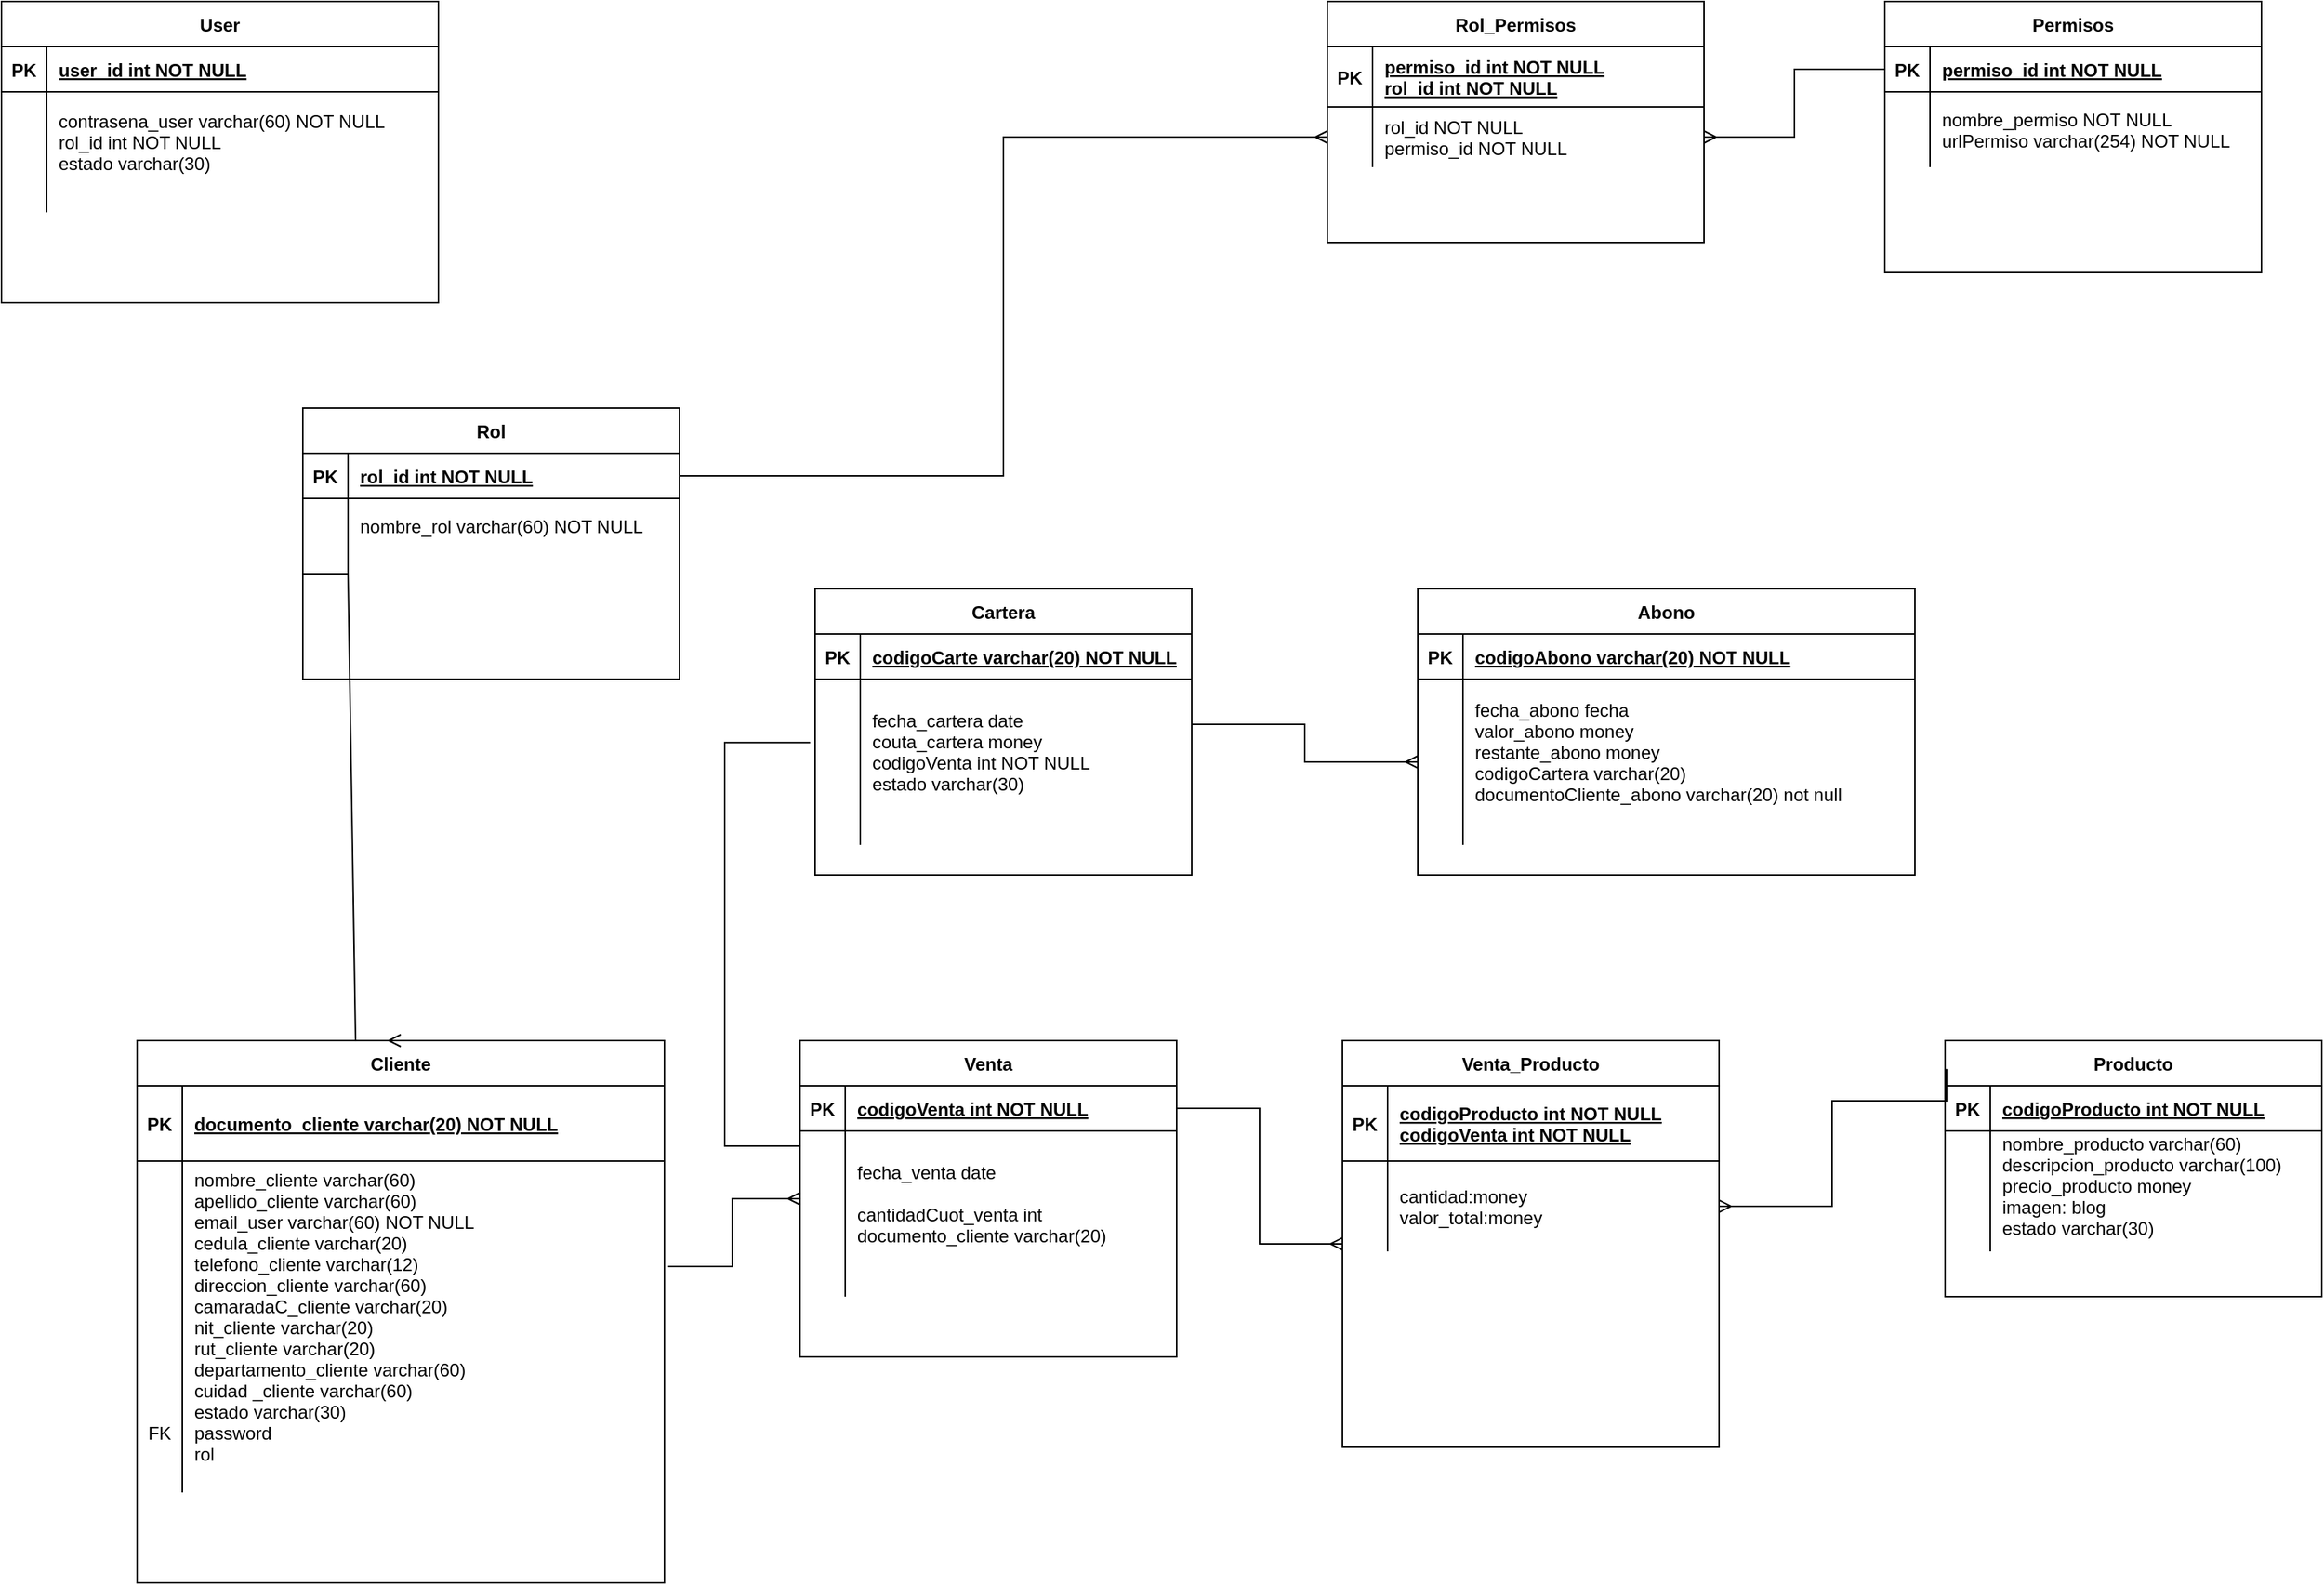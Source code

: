 <mxfile version="20.5.3" type="device"><diagram id="R2lEEEUBdFMjLlhIrx00" name="Page-1"><mxGraphModel dx="1764" dy="493" grid="1" gridSize="10" guides="1" tooltips="1" connect="1" arrows="1" fold="1" page="1" pageScale="1" pageWidth="850" pageHeight="1100" math="0" shadow="0" extFonts="Permanent Marker^https://fonts.googleapis.com/css?family=Permanent+Marker"><root><mxCell id="0"/><mxCell id="1" parent="0"/><mxCell id="MWEFQxKsB9WWmYURhNIo-40" value="User" style="shape=table;startSize=30;container=1;collapsible=1;childLayout=tableLayout;fixedRows=1;rowLines=0;fontStyle=1;align=center;resizeLast=1;" parent="1" vertex="1"><mxGeometry x="-220" y="50" width="290" height="200" as="geometry"/></mxCell><mxCell id="MWEFQxKsB9WWmYURhNIo-41" value="" style="shape=partialRectangle;collapsible=0;dropTarget=0;pointerEvents=0;fillColor=none;points=[[0,0.5],[1,0.5]];portConstraint=eastwest;top=0;left=0;right=0;bottom=1;" parent="MWEFQxKsB9WWmYURhNIo-40" vertex="1"><mxGeometry y="30" width="290" height="30" as="geometry"/></mxCell><mxCell id="MWEFQxKsB9WWmYURhNIo-42" value="PK" style="shape=partialRectangle;overflow=hidden;connectable=0;fillColor=none;top=0;left=0;bottom=0;right=0;fontStyle=1;" parent="MWEFQxKsB9WWmYURhNIo-41" vertex="1"><mxGeometry width="30" height="30" as="geometry"><mxRectangle width="30" height="30" as="alternateBounds"/></mxGeometry></mxCell><mxCell id="MWEFQxKsB9WWmYURhNIo-43" value="user_id int NOT NULL " style="shape=partialRectangle;overflow=hidden;connectable=0;fillColor=none;top=0;left=0;bottom=0;right=0;align=left;spacingLeft=6;fontStyle=5;" parent="MWEFQxKsB9WWmYURhNIo-41" vertex="1"><mxGeometry x="30" width="260" height="30" as="geometry"><mxRectangle width="260" height="30" as="alternateBounds"/></mxGeometry></mxCell><mxCell id="MWEFQxKsB9WWmYURhNIo-44" value="" style="shape=partialRectangle;collapsible=0;dropTarget=0;pointerEvents=0;fillColor=none;points=[[0,0.5],[1,0.5]];portConstraint=eastwest;top=0;left=0;right=0;bottom=0;" parent="MWEFQxKsB9WWmYURhNIo-40" vertex="1"><mxGeometry y="60" width="290" height="80" as="geometry"/></mxCell><mxCell id="MWEFQxKsB9WWmYURhNIo-45" value="" style="shape=partialRectangle;overflow=hidden;connectable=0;fillColor=none;top=0;left=0;bottom=0;right=0;" parent="MWEFQxKsB9WWmYURhNIo-44" vertex="1"><mxGeometry width="30" height="80" as="geometry"><mxRectangle width="30" height="80" as="alternateBounds"/></mxGeometry></mxCell><mxCell id="MWEFQxKsB9WWmYURhNIo-46" value="contrasena_user varchar(60) NOT NULL&#xA;rol_id int NOT NULL&#xA;estado varchar(30)&#xA;" style="shape=partialRectangle;overflow=hidden;connectable=0;fillColor=none;top=0;left=0;bottom=0;right=0;align=left;spacingLeft=6;" parent="MWEFQxKsB9WWmYURhNIo-44" vertex="1"><mxGeometry x="30" width="260" height="80" as="geometry"><mxRectangle width="260" height="80" as="alternateBounds"/></mxGeometry></mxCell><mxCell id="MWEFQxKsB9WWmYURhNIo-47" value="Rol" style="shape=table;startSize=30;container=1;collapsible=1;childLayout=tableLayout;fixedRows=1;rowLines=0;fontStyle=1;align=center;resizeLast=1;" parent="1" vertex="1"><mxGeometry x="-20" y="320" width="250" height="180" as="geometry"/></mxCell><mxCell id="MWEFQxKsB9WWmYURhNIo-48" value="" style="shape=partialRectangle;collapsible=0;dropTarget=0;pointerEvents=0;fillColor=none;points=[[0,0.5],[1,0.5]];portConstraint=eastwest;top=0;left=0;right=0;bottom=1;" parent="MWEFQxKsB9WWmYURhNIo-47" vertex="1"><mxGeometry y="30" width="250" height="30" as="geometry"/></mxCell><mxCell id="MWEFQxKsB9WWmYURhNIo-49" value="PK" style="shape=partialRectangle;overflow=hidden;connectable=0;fillColor=none;top=0;left=0;bottom=0;right=0;fontStyle=1;" parent="MWEFQxKsB9WWmYURhNIo-48" vertex="1"><mxGeometry width="30" height="30" as="geometry"><mxRectangle width="30" height="30" as="alternateBounds"/></mxGeometry></mxCell><mxCell id="MWEFQxKsB9WWmYURhNIo-50" value="rol_id int NOT NULL " style="shape=partialRectangle;overflow=hidden;connectable=0;fillColor=none;top=0;left=0;bottom=0;right=0;align=left;spacingLeft=6;fontStyle=5;" parent="MWEFQxKsB9WWmYURhNIo-48" vertex="1"><mxGeometry x="30" width="220" height="30" as="geometry"><mxRectangle width="220" height="30" as="alternateBounds"/></mxGeometry></mxCell><mxCell id="MWEFQxKsB9WWmYURhNIo-51" value="" style="shape=partialRectangle;collapsible=0;dropTarget=0;pointerEvents=0;fillColor=none;points=[[0,0.5],[1,0.5]];portConstraint=eastwest;top=0;left=0;right=0;bottom=0;" parent="MWEFQxKsB9WWmYURhNIo-47" vertex="1"><mxGeometry y="60" width="250" height="50" as="geometry"/></mxCell><mxCell id="MWEFQxKsB9WWmYURhNIo-52" value="" style="shape=partialRectangle;overflow=hidden;connectable=0;fillColor=none;top=0;left=0;bottom=0;right=0;" parent="MWEFQxKsB9WWmYURhNIo-51" vertex="1"><mxGeometry width="30" height="50" as="geometry"><mxRectangle width="30" height="50" as="alternateBounds"/></mxGeometry></mxCell><mxCell id="MWEFQxKsB9WWmYURhNIo-53" value="nombre_rol varchar(60) NOT NULL&#xA;" style="shape=partialRectangle;overflow=hidden;connectable=0;fillColor=none;top=0;left=0;bottom=0;right=0;align=left;spacingLeft=6;" parent="MWEFQxKsB9WWmYURhNIo-51" vertex="1"><mxGeometry x="30" width="220" height="50" as="geometry"><mxRectangle width="220" height="50" as="alternateBounds"/></mxGeometry></mxCell><mxCell id="MWEFQxKsB9WWmYURhNIo-54" value="Rol_Permisos" style="shape=table;startSize=30;container=1;collapsible=1;childLayout=tableLayout;fixedRows=1;rowLines=0;fontStyle=1;align=center;resizeLast=1;" parent="1" vertex="1"><mxGeometry x="660" y="50" width="250" height="160" as="geometry"/></mxCell><mxCell id="MWEFQxKsB9WWmYURhNIo-55" value="" style="shape=partialRectangle;collapsible=0;dropTarget=0;pointerEvents=0;fillColor=none;points=[[0,0.5],[1,0.5]];portConstraint=eastwest;top=0;left=0;right=0;bottom=1;" parent="MWEFQxKsB9WWmYURhNIo-54" vertex="1"><mxGeometry y="30" width="250" height="40" as="geometry"/></mxCell><mxCell id="MWEFQxKsB9WWmYURhNIo-56" value="PK" style="shape=partialRectangle;overflow=hidden;connectable=0;fillColor=none;top=0;left=0;bottom=0;right=0;fontStyle=1;" parent="MWEFQxKsB9WWmYURhNIo-55" vertex="1"><mxGeometry width="30" height="40" as="geometry"><mxRectangle width="30" height="40" as="alternateBounds"/></mxGeometry></mxCell><mxCell id="MWEFQxKsB9WWmYURhNIo-57" value="permiso_id int NOT NULL &#xA;rol_id int NOT NULL" style="shape=partialRectangle;overflow=hidden;connectable=0;fillColor=none;top=0;left=0;bottom=0;right=0;align=left;spacingLeft=6;fontStyle=5;" parent="MWEFQxKsB9WWmYURhNIo-55" vertex="1"><mxGeometry x="30" width="220" height="40" as="geometry"><mxRectangle width="220" height="40" as="alternateBounds"/></mxGeometry></mxCell><mxCell id="MWEFQxKsB9WWmYURhNIo-58" value="" style="shape=partialRectangle;collapsible=0;dropTarget=0;pointerEvents=0;fillColor=none;points=[[0,0.5],[1,0.5]];portConstraint=eastwest;top=0;left=0;right=0;bottom=0;" parent="MWEFQxKsB9WWmYURhNIo-54" vertex="1"><mxGeometry y="70" width="250" height="40" as="geometry"/></mxCell><mxCell id="MWEFQxKsB9WWmYURhNIo-59" value="" style="shape=partialRectangle;overflow=hidden;connectable=0;fillColor=none;top=0;left=0;bottom=0;right=0;" parent="MWEFQxKsB9WWmYURhNIo-58" vertex="1"><mxGeometry width="30" height="40" as="geometry"><mxRectangle width="30" height="40" as="alternateBounds"/></mxGeometry></mxCell><mxCell id="MWEFQxKsB9WWmYURhNIo-60" value="rol_id NOT NULL&#xA;permiso_id NOT NULL" style="shape=partialRectangle;overflow=hidden;connectable=0;fillColor=none;top=0;left=0;bottom=0;right=0;align=left;spacingLeft=6;" parent="MWEFQxKsB9WWmYURhNIo-58" vertex="1"><mxGeometry x="30" width="220" height="40" as="geometry"><mxRectangle width="220" height="40" as="alternateBounds"/></mxGeometry></mxCell><mxCell id="MWEFQxKsB9WWmYURhNIo-61" value="Permisos" style="shape=table;startSize=30;container=1;collapsible=1;childLayout=tableLayout;fixedRows=1;rowLines=0;fontStyle=1;align=center;resizeLast=1;" parent="1" vertex="1"><mxGeometry x="1030" y="50" width="250" height="180" as="geometry"/></mxCell><mxCell id="MWEFQxKsB9WWmYURhNIo-62" value="" style="shape=partialRectangle;collapsible=0;dropTarget=0;pointerEvents=0;fillColor=none;points=[[0,0.5],[1,0.5]];portConstraint=eastwest;top=0;left=0;right=0;bottom=1;" parent="MWEFQxKsB9WWmYURhNIo-61" vertex="1"><mxGeometry y="30" width="250" height="30" as="geometry"/></mxCell><mxCell id="MWEFQxKsB9WWmYURhNIo-63" value="PK" style="shape=partialRectangle;overflow=hidden;connectable=0;fillColor=none;top=0;left=0;bottom=0;right=0;fontStyle=1;" parent="MWEFQxKsB9WWmYURhNIo-62" vertex="1"><mxGeometry width="30" height="30" as="geometry"><mxRectangle width="30" height="30" as="alternateBounds"/></mxGeometry></mxCell><mxCell id="MWEFQxKsB9WWmYURhNIo-64" value="permiso_id int NOT NULL " style="shape=partialRectangle;overflow=hidden;connectable=0;fillColor=none;top=0;left=0;bottom=0;right=0;align=left;spacingLeft=6;fontStyle=5;" parent="MWEFQxKsB9WWmYURhNIo-62" vertex="1"><mxGeometry x="30" width="220" height="30" as="geometry"><mxRectangle width="220" height="30" as="alternateBounds"/></mxGeometry></mxCell><mxCell id="MWEFQxKsB9WWmYURhNIo-65" value="" style="shape=partialRectangle;collapsible=0;dropTarget=0;pointerEvents=0;fillColor=none;points=[[0,0.5],[1,0.5]];portConstraint=eastwest;top=0;left=0;right=0;bottom=0;" parent="MWEFQxKsB9WWmYURhNIo-61" vertex="1"><mxGeometry y="60" width="250" height="50" as="geometry"/></mxCell><mxCell id="MWEFQxKsB9WWmYURhNIo-66" value="" style="shape=partialRectangle;overflow=hidden;connectable=0;fillColor=none;top=0;left=0;bottom=0;right=0;" parent="MWEFQxKsB9WWmYURhNIo-65" vertex="1"><mxGeometry width="30" height="50" as="geometry"><mxRectangle width="30" height="50" as="alternateBounds"/></mxGeometry></mxCell><mxCell id="MWEFQxKsB9WWmYURhNIo-67" value="nombre_permiso NOT NULL&#xA;urlPermiso varchar(254) NOT NULL" style="shape=partialRectangle;overflow=hidden;connectable=0;fillColor=none;top=0;left=0;bottom=0;right=0;align=left;spacingLeft=6;" parent="MWEFQxKsB9WWmYURhNIo-65" vertex="1"><mxGeometry x="30" width="220" height="50" as="geometry"><mxRectangle width="220" height="50" as="alternateBounds"/></mxGeometry></mxCell><mxCell id="MWEFQxKsB9WWmYURhNIo-69" value="Cliente" style="shape=table;startSize=30;container=1;collapsible=1;childLayout=tableLayout;fixedRows=1;rowLines=0;fontStyle=1;align=center;resizeLast=1;" parent="1" vertex="1"><mxGeometry x="-130" y="740" width="350" height="360" as="geometry"/></mxCell><mxCell id="MWEFQxKsB9WWmYURhNIo-70" value="" style="shape=partialRectangle;collapsible=0;dropTarget=0;pointerEvents=0;fillColor=none;points=[[0,0.5],[1,0.5]];portConstraint=eastwest;top=0;left=0;right=0;bottom=1;" parent="MWEFQxKsB9WWmYURhNIo-69" vertex="1"><mxGeometry y="30" width="350" height="50" as="geometry"/></mxCell><mxCell id="MWEFQxKsB9WWmYURhNIo-71" value="PK" style="shape=partialRectangle;overflow=hidden;connectable=0;fillColor=none;top=0;left=0;bottom=0;right=0;fontStyle=1;" parent="MWEFQxKsB9WWmYURhNIo-70" vertex="1"><mxGeometry width="30" height="50" as="geometry"><mxRectangle width="30" height="50" as="alternateBounds"/></mxGeometry></mxCell><mxCell id="MWEFQxKsB9WWmYURhNIo-72" value="documento_cliente varchar(20) NOT NULL " style="shape=partialRectangle;overflow=hidden;connectable=0;fillColor=none;top=0;left=0;bottom=0;right=0;align=left;spacingLeft=6;fontStyle=5;" parent="MWEFQxKsB9WWmYURhNIo-70" vertex="1"><mxGeometry x="30" width="320" height="50" as="geometry"><mxRectangle width="320" height="50" as="alternateBounds"/></mxGeometry></mxCell><mxCell id="MWEFQxKsB9WWmYURhNIo-73" value="" style="shape=partialRectangle;collapsible=0;dropTarget=0;pointerEvents=0;fillColor=none;points=[[0,0.5],[1,0.5]];portConstraint=eastwest;top=0;left=0;right=0;bottom=0;" parent="MWEFQxKsB9WWmYURhNIo-69" vertex="1"><mxGeometry y="80" width="350" height="220" as="geometry"/></mxCell><mxCell id="MWEFQxKsB9WWmYURhNIo-74" value="&#xA;&#xA;&#xA;&#xA;&#xA;&#xA;&#xA;&#xA;&#xA;&#xA;&#xA;FK&#xA;" style="shape=partialRectangle;overflow=hidden;connectable=0;fillColor=none;top=0;left=0;bottom=0;right=0;" parent="MWEFQxKsB9WWmYURhNIo-73" vertex="1"><mxGeometry width="30" height="220" as="geometry"><mxRectangle width="30" height="220" as="alternateBounds"/></mxGeometry></mxCell><mxCell id="MWEFQxKsB9WWmYURhNIo-75" value="nombre_cliente varchar(60)&#xA;apellido_cliente varchar(60)&#xA;email_user varchar(60) NOT NULL&#xA;cedula_cliente varchar(20)&#xA;telefono_cliente varchar(12)&#xA;direccion_cliente varchar(60)&#xA;camaradaC_cliente varchar(20)&#xA;nit_cliente varchar(20)&#xA;rut_cliente varchar(20)&#xA;departamento_cliente varchar(60)&#xA;cuidad _cliente varchar(60)&#xA;estado varchar(30)&#xA;password&#xA;rol&#xA;" style="shape=partialRectangle;overflow=hidden;connectable=0;fillColor=none;top=0;left=0;bottom=0;right=0;align=left;spacingLeft=6;" parent="MWEFQxKsB9WWmYURhNIo-73" vertex="1"><mxGeometry x="30" width="320" height="220" as="geometry"><mxRectangle width="320" height="220" as="alternateBounds"/></mxGeometry></mxCell><mxCell id="seQAkusQ-8FcR4eyT6ai-1" value="Producto" style="shape=table;startSize=30;container=1;collapsible=1;childLayout=tableLayout;fixedRows=1;rowLines=0;fontStyle=1;align=center;resizeLast=1;" parent="1" vertex="1"><mxGeometry x="1070" y="740" width="250" height="170" as="geometry"/></mxCell><mxCell id="seQAkusQ-8FcR4eyT6ai-2" value="" style="shape=partialRectangle;collapsible=0;dropTarget=0;pointerEvents=0;fillColor=none;points=[[0,0.5],[1,0.5]];portConstraint=eastwest;top=0;left=0;right=0;bottom=1;" parent="seQAkusQ-8FcR4eyT6ai-1" vertex="1"><mxGeometry y="30" width="250" height="30" as="geometry"/></mxCell><mxCell id="seQAkusQ-8FcR4eyT6ai-3" value="PK" style="shape=partialRectangle;overflow=hidden;connectable=0;fillColor=none;top=0;left=0;bottom=0;right=0;fontStyle=1;" parent="seQAkusQ-8FcR4eyT6ai-2" vertex="1"><mxGeometry width="30" height="30" as="geometry"><mxRectangle width="30" height="30" as="alternateBounds"/></mxGeometry></mxCell><mxCell id="seQAkusQ-8FcR4eyT6ai-4" value="codigoProducto int NOT NULL " style="shape=partialRectangle;overflow=hidden;connectable=0;fillColor=none;top=0;left=0;bottom=0;right=0;align=left;spacingLeft=6;fontStyle=5;" parent="seQAkusQ-8FcR4eyT6ai-2" vertex="1"><mxGeometry x="30" width="220" height="30" as="geometry"><mxRectangle width="220" height="30" as="alternateBounds"/></mxGeometry></mxCell><mxCell id="seQAkusQ-8FcR4eyT6ai-5" value="" style="shape=partialRectangle;collapsible=0;dropTarget=0;pointerEvents=0;fillColor=none;points=[[0,0.5],[1,0.5]];portConstraint=eastwest;top=0;left=0;right=0;bottom=0;" parent="seQAkusQ-8FcR4eyT6ai-1" vertex="1"><mxGeometry y="60" width="250" height="80" as="geometry"/></mxCell><mxCell id="seQAkusQ-8FcR4eyT6ai-6" value="" style="shape=partialRectangle;overflow=hidden;connectable=0;fillColor=none;top=0;left=0;bottom=0;right=0;" parent="seQAkusQ-8FcR4eyT6ai-5" vertex="1"><mxGeometry width="30" height="80" as="geometry"><mxRectangle width="30" height="80" as="alternateBounds"/></mxGeometry></mxCell><mxCell id="seQAkusQ-8FcR4eyT6ai-7" value="nombre_producto varchar(60)&#xA;descripcion_producto varchar(100)&#xA;precio_producto money&#xA;imagen: blog&#xA;estado varchar(30)&#xA;" style="shape=partialRectangle;overflow=hidden;connectable=0;fillColor=none;top=0;left=0;bottom=0;right=0;align=left;spacingLeft=6;" parent="seQAkusQ-8FcR4eyT6ai-5" vertex="1"><mxGeometry x="30" width="220" height="80" as="geometry"><mxRectangle width="220" height="80" as="alternateBounds"/></mxGeometry></mxCell><mxCell id="Sg-OzD2MeuMHTMQ2qsgO-17" style="edgeStyle=orthogonalEdgeStyle;rounded=0;orthogonalLoop=1;jettySize=auto;html=1;entryX=1.007;entryY=0.318;entryDx=0;entryDy=0;endArrow=none;endFill=0;startArrow=ERmany;startFill=0;entryPerimeter=0;" parent="1" source="seQAkusQ-8FcR4eyT6ai-27" target="MWEFQxKsB9WWmYURhNIo-73" edge="1"><mxGeometry relative="1" as="geometry"/></mxCell><mxCell id="seQAkusQ-8FcR4eyT6ai-27" value="Venta" style="shape=table;startSize=30;container=1;collapsible=1;childLayout=tableLayout;fixedRows=1;rowLines=0;fontStyle=1;align=center;resizeLast=1;" parent="1" vertex="1"><mxGeometry x="310" y="740" width="250" height="210" as="geometry"/></mxCell><mxCell id="seQAkusQ-8FcR4eyT6ai-28" value="" style="shape=partialRectangle;collapsible=0;dropTarget=0;pointerEvents=0;fillColor=none;points=[[0,0.5],[1,0.5]];portConstraint=eastwest;top=0;left=0;right=0;bottom=1;" parent="seQAkusQ-8FcR4eyT6ai-27" vertex="1"><mxGeometry y="30" width="250" height="30" as="geometry"/></mxCell><mxCell id="seQAkusQ-8FcR4eyT6ai-29" value="PK" style="shape=partialRectangle;overflow=hidden;connectable=0;fillColor=none;top=0;left=0;bottom=0;right=0;fontStyle=1;" parent="seQAkusQ-8FcR4eyT6ai-28" vertex="1"><mxGeometry width="30" height="30" as="geometry"><mxRectangle width="30" height="30" as="alternateBounds"/></mxGeometry></mxCell><mxCell id="seQAkusQ-8FcR4eyT6ai-30" value="codigoVenta int NOT NULL " style="shape=partialRectangle;overflow=hidden;connectable=0;fillColor=none;top=0;left=0;bottom=0;right=0;align=left;spacingLeft=6;fontStyle=5;" parent="seQAkusQ-8FcR4eyT6ai-28" vertex="1"><mxGeometry x="30" width="220" height="30" as="geometry"><mxRectangle width="220" height="30" as="alternateBounds"/></mxGeometry></mxCell><mxCell id="seQAkusQ-8FcR4eyT6ai-31" value="" style="shape=partialRectangle;collapsible=0;dropTarget=0;pointerEvents=0;fillColor=none;points=[[0,0.5],[1,0.5]];portConstraint=eastwest;top=0;left=0;right=0;bottom=0;" parent="seQAkusQ-8FcR4eyT6ai-27" vertex="1"><mxGeometry y="60" width="250" height="110" as="geometry"/></mxCell><mxCell id="seQAkusQ-8FcR4eyT6ai-32" value="" style="shape=partialRectangle;overflow=hidden;connectable=0;fillColor=none;top=0;left=0;bottom=0;right=0;" parent="seQAkusQ-8FcR4eyT6ai-31" vertex="1"><mxGeometry width="30" height="110" as="geometry"><mxRectangle width="30" height="110" as="alternateBounds"/></mxGeometry></mxCell><mxCell id="seQAkusQ-8FcR4eyT6ai-33" value="fecha_venta date&#xA;&#xA;cantidadCuot_venta int&#xA;documento_cliente varchar(20)&#xA;" style="shape=partialRectangle;overflow=hidden;connectable=0;fillColor=none;top=0;left=0;bottom=0;right=0;align=left;spacingLeft=6;" parent="seQAkusQ-8FcR4eyT6ai-31" vertex="1"><mxGeometry x="30" width="220" height="110" as="geometry"><mxRectangle width="220" height="110" as="alternateBounds"/></mxGeometry></mxCell><mxCell id="Sg-OzD2MeuMHTMQ2qsgO-15" style="edgeStyle=orthogonalEdgeStyle;rounded=0;orthogonalLoop=1;jettySize=auto;html=1;startArrow=ERmany;startFill=0;endArrow=none;endFill=0;" parent="1" source="MWEFQxKsB9WWmYURhNIo-58" target="MWEFQxKsB9WWmYURhNIo-48" edge="1"><mxGeometry relative="1" as="geometry"/></mxCell><mxCell id="Sg-OzD2MeuMHTMQ2qsgO-16" style="edgeStyle=orthogonalEdgeStyle;rounded=0;orthogonalLoop=1;jettySize=auto;html=1;entryX=0;entryY=0.5;entryDx=0;entryDy=0;endArrow=none;endFill=0;startArrow=ERmany;startFill=0;" parent="1" source="MWEFQxKsB9WWmYURhNIo-58" target="MWEFQxKsB9WWmYURhNIo-62" edge="1"><mxGeometry relative="1" as="geometry"/></mxCell><mxCell id="Sg-OzD2MeuMHTMQ2qsgO-25" style="edgeStyle=orthogonalEdgeStyle;rounded=0;orthogonalLoop=1;jettySize=auto;html=1;startArrow=ERmany;startFill=0;endArrow=none;endFill=0;" parent="1" source="Sg-OzD2MeuMHTMQ2qsgO-18" target="seQAkusQ-8FcR4eyT6ai-28" edge="1"><mxGeometry relative="1" as="geometry"/></mxCell><mxCell id="Sg-OzD2MeuMHTMQ2qsgO-18" value="Venta_Producto" style="shape=table;startSize=30;container=1;collapsible=1;childLayout=tableLayout;fixedRows=1;rowLines=0;fontStyle=1;align=center;resizeLast=1;" parent="1" vertex="1"><mxGeometry x="670" y="740" width="250" height="270" as="geometry"/></mxCell><mxCell id="Sg-OzD2MeuMHTMQ2qsgO-19" value="" style="shape=partialRectangle;collapsible=0;dropTarget=0;pointerEvents=0;fillColor=none;points=[[0,0.5],[1,0.5]];portConstraint=eastwest;top=0;left=0;right=0;bottom=1;" parent="Sg-OzD2MeuMHTMQ2qsgO-18" vertex="1"><mxGeometry y="30" width="250" height="50" as="geometry"/></mxCell><mxCell id="Sg-OzD2MeuMHTMQ2qsgO-20" value="PK" style="shape=partialRectangle;overflow=hidden;connectable=0;fillColor=none;top=0;left=0;bottom=0;right=0;fontStyle=1;" parent="Sg-OzD2MeuMHTMQ2qsgO-19" vertex="1"><mxGeometry width="30" height="50" as="geometry"><mxRectangle width="30" height="50" as="alternateBounds"/></mxGeometry></mxCell><mxCell id="Sg-OzD2MeuMHTMQ2qsgO-21" value="codigoProducto int NOT NULL &#xA;codigoVenta int NOT NULL" style="shape=partialRectangle;overflow=hidden;connectable=0;fillColor=none;top=0;left=0;bottom=0;right=0;align=left;spacingLeft=6;fontStyle=5;" parent="Sg-OzD2MeuMHTMQ2qsgO-19" vertex="1"><mxGeometry x="30" width="220" height="50" as="geometry"><mxRectangle width="220" height="50" as="alternateBounds"/></mxGeometry></mxCell><mxCell id="Sg-OzD2MeuMHTMQ2qsgO-22" value="" style="shape=partialRectangle;collapsible=0;dropTarget=0;pointerEvents=0;fillColor=none;points=[[0,0.5],[1,0.5]];portConstraint=eastwest;top=0;left=0;right=0;bottom=0;" parent="Sg-OzD2MeuMHTMQ2qsgO-18" vertex="1"><mxGeometry y="80" width="250" height="60" as="geometry"/></mxCell><mxCell id="Sg-OzD2MeuMHTMQ2qsgO-23" value="" style="shape=partialRectangle;overflow=hidden;connectable=0;fillColor=none;top=0;left=0;bottom=0;right=0;" parent="Sg-OzD2MeuMHTMQ2qsgO-22" vertex="1"><mxGeometry width="30" height="60" as="geometry"><mxRectangle width="30" height="60" as="alternateBounds"/></mxGeometry></mxCell><mxCell id="Sg-OzD2MeuMHTMQ2qsgO-24" value="cantidad:money&#xA;valor_total:money" style="shape=partialRectangle;overflow=hidden;connectable=0;fillColor=none;top=0;left=0;bottom=0;right=0;align=left;spacingLeft=6;" parent="Sg-OzD2MeuMHTMQ2qsgO-22" vertex="1"><mxGeometry x="30" width="220" height="60" as="geometry"><mxRectangle width="220" height="60" as="alternateBounds"/></mxGeometry></mxCell><mxCell id="Sg-OzD2MeuMHTMQ2qsgO-26" style="edgeStyle=orthogonalEdgeStyle;rounded=0;orthogonalLoop=1;jettySize=auto;html=1;entryX=0.004;entryY=0.111;entryDx=0;entryDy=0;entryPerimeter=0;startArrow=ERmany;startFill=0;endArrow=none;endFill=0;" parent="1" source="Sg-OzD2MeuMHTMQ2qsgO-22" target="seQAkusQ-8FcR4eyT6ai-1" edge="1"><mxGeometry relative="1" as="geometry"><Array as="points"><mxPoint x="995" y="850"/><mxPoint x="995" y="780"/><mxPoint x="1071" y="780"/></Array></mxGeometry></mxCell><mxCell id="n7URRPgfPbkv55F52bme-1" value="" style="edgeStyle=entityRelationEdgeStyle;fontSize=12;html=1;endArrow=none;rounded=0;startArrow=ERmany;startFill=0;endFill=0;entryX=0;entryY=1;entryDx=0;entryDy=0;entryPerimeter=0;exitX=0.5;exitY=0;exitDx=0;exitDy=0;" parent="1" source="MWEFQxKsB9WWmYURhNIo-69" target="MWEFQxKsB9WWmYURhNIo-51" edge="1"><mxGeometry width="100" height="100" relative="1" as="geometry"><mxPoint x="460" y="140" as="sourcePoint"/><mxPoint x="210" y="140" as="targetPoint"/></mxGeometry></mxCell><mxCell id="n7URRPgfPbkv55F52bme-3" value="Abono" style="shape=table;startSize=30;container=1;collapsible=1;childLayout=tableLayout;fixedRows=1;rowLines=0;fontStyle=1;align=center;resizeLast=1;" parent="1" vertex="1"><mxGeometry x="720" y="440" width="330" height="190" as="geometry"/></mxCell><mxCell id="n7URRPgfPbkv55F52bme-4" value="" style="shape=partialRectangle;collapsible=0;dropTarget=0;pointerEvents=0;fillColor=none;points=[[0,0.5],[1,0.5]];portConstraint=eastwest;top=0;left=0;right=0;bottom=1;" parent="n7URRPgfPbkv55F52bme-3" vertex="1"><mxGeometry y="30" width="330" height="30" as="geometry"/></mxCell><mxCell id="n7URRPgfPbkv55F52bme-5" value="PK" style="shape=partialRectangle;overflow=hidden;connectable=0;fillColor=none;top=0;left=0;bottom=0;right=0;fontStyle=1;" parent="n7URRPgfPbkv55F52bme-4" vertex="1"><mxGeometry width="30" height="30" as="geometry"><mxRectangle width="30" height="30" as="alternateBounds"/></mxGeometry></mxCell><mxCell id="n7URRPgfPbkv55F52bme-6" value="codigoAbono varchar(20) NOT NULL " style="shape=partialRectangle;overflow=hidden;connectable=0;fillColor=none;top=0;left=0;bottom=0;right=0;align=left;spacingLeft=6;fontStyle=5;" parent="n7URRPgfPbkv55F52bme-4" vertex="1"><mxGeometry x="30" width="300" height="30" as="geometry"><mxRectangle width="300" height="30" as="alternateBounds"/></mxGeometry></mxCell><mxCell id="n7URRPgfPbkv55F52bme-7" value="" style="shape=partialRectangle;collapsible=0;dropTarget=0;pointerEvents=0;fillColor=none;points=[[0,0.5],[1,0.5]];portConstraint=eastwest;top=0;left=0;right=0;bottom=0;" parent="n7URRPgfPbkv55F52bme-3" vertex="1"><mxGeometry y="60" width="330" height="110" as="geometry"/></mxCell><mxCell id="n7URRPgfPbkv55F52bme-8" value="" style="shape=partialRectangle;overflow=hidden;connectable=0;fillColor=none;top=0;left=0;bottom=0;right=0;" parent="n7URRPgfPbkv55F52bme-7" vertex="1"><mxGeometry width="30" height="110" as="geometry"><mxRectangle width="30" height="110" as="alternateBounds"/></mxGeometry></mxCell><mxCell id="n7URRPgfPbkv55F52bme-9" value="fecha_abono fecha&#xA;valor_abono money&#xA;restante_abono money&#xA;codigoCartera varchar(20)&#xA;documentoCliente_abono varchar(20) not null&#xA;" style="shape=partialRectangle;overflow=hidden;connectable=0;fillColor=none;top=0;left=0;bottom=0;right=0;align=left;spacingLeft=6;" parent="n7URRPgfPbkv55F52bme-7" vertex="1"><mxGeometry x="30" width="300" height="110" as="geometry"><mxRectangle width="300" height="110" as="alternateBounds"/></mxGeometry></mxCell><mxCell id="n7URRPgfPbkv55F52bme-10" value="Cartera" style="shape=table;startSize=30;container=1;collapsible=1;childLayout=tableLayout;fixedRows=1;rowLines=0;fontStyle=1;align=center;resizeLast=1;" parent="1" vertex="1"><mxGeometry x="320" y="440" width="250" height="190" as="geometry"/></mxCell><mxCell id="n7URRPgfPbkv55F52bme-11" value="" style="shape=partialRectangle;collapsible=0;dropTarget=0;pointerEvents=0;fillColor=none;points=[[0,0.5],[1,0.5]];portConstraint=eastwest;top=0;left=0;right=0;bottom=1;" parent="n7URRPgfPbkv55F52bme-10" vertex="1"><mxGeometry y="30" width="250" height="30" as="geometry"/></mxCell><mxCell id="n7URRPgfPbkv55F52bme-12" value="PK" style="shape=partialRectangle;overflow=hidden;connectable=0;fillColor=none;top=0;left=0;bottom=0;right=0;fontStyle=1;" parent="n7URRPgfPbkv55F52bme-11" vertex="1"><mxGeometry width="30" height="30" as="geometry"><mxRectangle width="30" height="30" as="alternateBounds"/></mxGeometry></mxCell><mxCell id="n7URRPgfPbkv55F52bme-13" value="codigoCarte varchar(20) NOT NULL " style="shape=partialRectangle;overflow=hidden;connectable=0;fillColor=none;top=0;left=0;bottom=0;right=0;align=left;spacingLeft=6;fontStyle=5;" parent="n7URRPgfPbkv55F52bme-11" vertex="1"><mxGeometry x="30" width="220" height="30" as="geometry"><mxRectangle width="220" height="30" as="alternateBounds"/></mxGeometry></mxCell><mxCell id="n7URRPgfPbkv55F52bme-14" value="" style="shape=partialRectangle;collapsible=0;dropTarget=0;pointerEvents=0;fillColor=none;points=[[0,0.5],[1,0.5]];portConstraint=eastwest;top=0;left=0;right=0;bottom=0;" parent="n7URRPgfPbkv55F52bme-10" vertex="1"><mxGeometry y="60" width="250" height="110" as="geometry"/></mxCell><mxCell id="n7URRPgfPbkv55F52bme-15" value="" style="shape=partialRectangle;overflow=hidden;connectable=0;fillColor=none;top=0;left=0;bottom=0;right=0;" parent="n7URRPgfPbkv55F52bme-14" vertex="1"><mxGeometry width="30" height="110" as="geometry"><mxRectangle width="30" height="110" as="alternateBounds"/></mxGeometry></mxCell><mxCell id="n7URRPgfPbkv55F52bme-16" value="fecha_cartera date&#xA;couta_cartera money&#xA;codigoVenta int NOT NULL&#xA;estado varchar(30)&#xA;" style="shape=partialRectangle;overflow=hidden;connectable=0;fillColor=none;top=0;left=0;bottom=0;right=0;align=left;spacingLeft=6;" parent="n7URRPgfPbkv55F52bme-14" vertex="1"><mxGeometry x="30" width="220" height="110" as="geometry"><mxRectangle width="220" height="110" as="alternateBounds"/></mxGeometry></mxCell><mxCell id="n7URRPgfPbkv55F52bme-17" style="edgeStyle=orthogonalEdgeStyle;rounded=0;orthogonalLoop=1;jettySize=auto;html=1;entryX=1;entryY=0.273;entryDx=0;entryDy=0;endArrow=none;endFill=0;startArrow=ERmany;startFill=0;entryPerimeter=0;" parent="1" source="n7URRPgfPbkv55F52bme-7" target="n7URRPgfPbkv55F52bme-14" edge="1"><mxGeometry relative="1" as="geometry"/></mxCell><mxCell id="n7URRPgfPbkv55F52bme-19" style="edgeStyle=orthogonalEdgeStyle;rounded=0;orthogonalLoop=1;jettySize=auto;html=1;endArrow=none;endFill=0;startArrow=none;startFill=0;exitX=-0.013;exitY=0.383;exitDx=0;exitDy=0;exitPerimeter=0;entryX=0;entryY=0.091;entryDx=0;entryDy=0;entryPerimeter=0;" parent="1" source="n7URRPgfPbkv55F52bme-14" target="seQAkusQ-8FcR4eyT6ai-31" edge="1"><mxGeometry relative="1" as="geometry"><mxPoint x="140" y="650" as="sourcePoint"/><mxPoint x="290" y="810" as="targetPoint"/><Array as="points"><mxPoint x="260" y="542"/><mxPoint x="260" y="810"/></Array></mxGeometry></mxCell></root></mxGraphModel></diagram></mxfile>